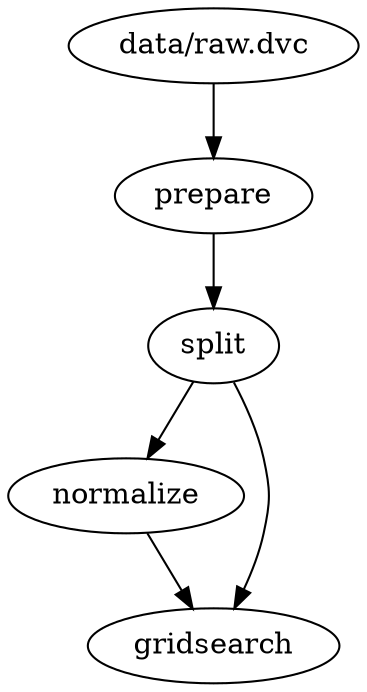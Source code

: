 strict digraph {
"prepare";
"split";
"normalize";
"gridsearch";
"data/raw.dvc";
"prepare" -> "split";
"split" -> "normalize";
"split" -> "gridsearch";
"normalize" -> "gridsearch";
"data/raw.dvc" -> "prepare";
}

